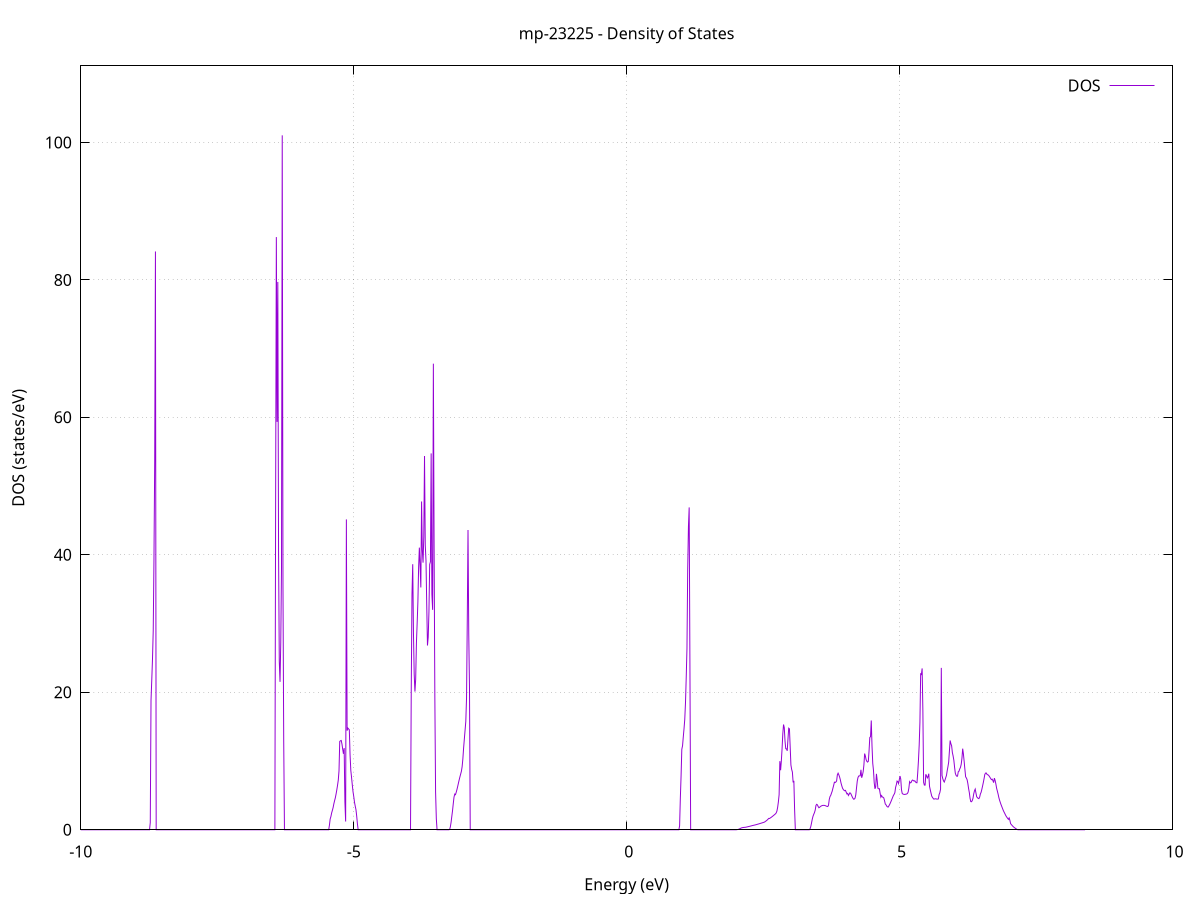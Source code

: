 set title 'mp-23225 - Density of States'
set xlabel 'Energy (eV)'
set ylabel 'DOS (states/eV)'
set grid
set xrange [-10:10]
set yrange [0:111.137]
set xzeroaxis lt -1
set terminal png size 800,600
set output 'mp-23225_dos_gnuplot.png'
plot '-' using 1:2 with lines title 'DOS'
-18.613100 0.000000
-18.599600 0.000000
-18.586100 0.000000
-18.572500 0.000000
-18.559000 0.000000
-18.545500 0.000000
-18.532000 0.000000
-18.518500 0.000000
-18.505000 0.000000
-18.491500 0.000000
-18.478000 0.000000
-18.464500 0.000000
-18.451000 0.000000
-18.437500 0.000000
-18.424000 0.000000
-18.410500 0.000000
-18.397000 0.000000
-18.383500 0.000000
-18.370000 0.000000
-18.356500 0.000000
-18.343000 0.000000
-18.329400 0.000000
-18.315900 0.000000
-18.302400 0.000000
-18.288900 0.000000
-18.275400 0.000000
-18.261900 0.000000
-18.248400 0.000000
-18.234900 0.000000
-18.221400 0.000000
-18.207900 0.000000
-18.194400 0.000000
-18.180900 0.000000
-18.167400 0.000000
-18.153900 0.000000
-18.140400 0.000000
-18.126900 0.000000
-18.113400 0.000000
-18.099900 0.000000
-18.086300 0.000000
-18.072800 0.000000
-18.059300 0.000000
-18.045800 0.000000
-18.032300 0.000000
-18.018800 0.000000
-18.005300 0.000000
-17.991800 0.000000
-17.978300 0.000000
-17.964800 0.000000
-17.951300 0.000000
-17.937800 0.000000
-17.924300 0.000000
-17.910800 0.000000
-17.897300 0.000000
-17.883800 0.000000
-17.870300 0.000000
-17.856800 0.000000
-17.843200 0.000000
-17.829700 0.000000
-17.816200 0.000000
-17.802700 0.000000
-17.789200 0.000000
-17.775700 0.000000
-17.762200 0.000000
-17.748700 0.000000
-17.735200 0.000000
-17.721700 0.000000
-17.708200 0.000000
-17.694700 0.000000
-17.681200 0.000000
-17.667700 0.000000
-17.654200 0.000000
-17.640700 0.000000
-17.627200 0.000000
-17.613600 0.000000
-17.600100 0.000000
-17.586600 0.000000
-17.573100 0.000000
-17.559600 0.000000
-17.546100 0.000000
-17.532600 0.000000
-17.519100 0.000000
-17.505600 0.000000
-17.492100 0.000000
-17.478600 0.000000
-17.465100 0.000000
-17.451600 0.000000
-17.438100 0.000000
-17.424600 0.000000
-17.411100 0.000000
-17.397600 0.000000
-17.384100 1.083000
-17.370500 23.472200
-17.357000 51.486000
-17.343500 156.341000
-17.330000 0.000000
-17.316500 0.000000
-17.303000 0.000000
-17.289500 0.000000
-17.276000 0.000000
-17.262500 0.000000
-17.249000 0.000000
-17.235500 0.000000
-17.222000 0.000000
-17.208500 0.000000
-17.195000 0.000000
-17.181500 0.000000
-17.168000 0.000000
-17.154500 0.000000
-17.141000 0.000000
-17.127400 0.000000
-17.113900 0.000000
-17.100400 0.000000
-17.086900 0.000000
-17.073400 0.000000
-17.059900 0.000000
-17.046400 0.000000
-17.032900 0.000000
-17.019400 0.000000
-17.005900 0.000000
-16.992400 0.000000
-16.978900 0.000000
-16.965400 0.000000
-16.951900 0.000000
-16.938400 0.000000
-16.924900 0.000000
-16.911400 0.000000
-16.897900 0.000000
-16.884300 0.000000
-16.870800 0.000000
-16.857300 0.000000
-16.843800 0.000000
-16.830300 0.000000
-16.816800 0.000000
-16.803300 0.000000
-16.789800 0.000000
-16.776300 0.000000
-16.762800 0.000000
-16.749300 0.000000
-16.735800 0.000000
-16.722300 0.000000
-16.708800 0.000000
-16.695300 0.000000
-16.681800 0.000000
-16.668300 0.000000
-16.654800 0.000000
-16.641200 0.000000
-16.627700 0.000000
-16.614200 0.000000
-16.600700 0.000000
-16.587200 0.000000
-16.573700 0.000000
-16.560200 0.000000
-16.546700 0.000000
-16.533200 0.000000
-16.519700 0.000000
-16.506200 0.000000
-16.492700 0.000000
-16.479200 0.000000
-16.465700 0.000000
-16.452200 0.000000
-16.438700 0.000000
-16.425200 0.000000
-16.411700 79.949100
-16.398100 84.360800
-16.384600 265.502800
-16.371100 0.000000
-16.357600 0.000000
-16.344100 0.000000
-16.330600 0.000000
-16.317100 0.000000
-16.303600 0.000000
-16.290100 0.000000
-16.276600 0.000000
-16.263100 0.000000
-16.249600 0.000000
-16.236100 0.000000
-16.222600 0.000000
-16.209100 0.000000
-16.195600 0.000000
-16.182100 0.000000
-16.168600 0.000000
-16.155000 0.000000
-16.141500 0.000000
-16.128000 0.000000
-16.114500 0.000000
-16.101000 0.000000
-16.087500 0.000000
-16.074000 0.000000
-16.060500 0.000000
-16.047000 0.000000
-16.033500 0.000000
-16.020000 0.000000
-16.006500 0.000000
-15.993000 0.000000
-15.979500 0.000000
-15.966000 0.000000
-15.952500 0.000000
-15.939000 0.000000
-15.925400 0.000000
-15.911900 0.000000
-15.898400 0.000000
-15.884900 0.000000
-15.871400 0.000000
-15.857900 0.000000
-15.844400 0.000000
-15.830900 0.000000
-15.817400 0.000000
-15.803900 0.000000
-15.790400 0.000000
-15.776900 0.000000
-15.763400 0.000000
-15.749900 0.000000
-15.736400 0.000000
-15.722900 0.000000
-15.709400 0.000000
-15.695900 0.000000
-15.682300 0.000000
-15.668800 0.000000
-15.655300 0.000000
-15.641800 0.000000
-15.628300 0.000000
-15.614800 0.000000
-15.601300 0.000000
-15.587800 0.000000
-15.574300 0.000000
-15.560800 0.000000
-15.547300 0.000000
-15.533800 0.000000
-15.520300 0.000000
-15.506800 0.000000
-15.493300 0.000000
-15.479800 0.000000
-15.466300 0.000000
-15.452800 0.000000
-15.439200 0.000000
-15.425700 0.000000
-15.412200 0.000000
-15.398700 0.000000
-15.385200 0.000000
-15.371700 0.000000
-15.358200 0.000000
-15.344700 0.000000
-15.331200 0.000000
-15.317700 0.000000
-15.304200 0.000000
-15.290700 0.000000
-15.277200 0.000000
-15.263700 0.000000
-15.250200 0.000000
-15.236700 0.000000
-15.223200 0.000000
-15.209700 0.000000
-15.196100 0.000000
-15.182600 0.000000
-15.169100 0.000000
-15.155600 0.000000
-15.142100 0.000000
-15.128600 0.000000
-15.115100 0.000000
-15.101600 0.000000
-15.088100 0.000000
-15.074600 0.000000
-15.061100 0.000000
-15.047600 0.000000
-15.034100 0.000000
-15.020600 0.000000
-15.007100 0.000000
-14.993600 0.000000
-14.980100 0.000000
-14.966600 0.000000
-14.953000 0.000000
-14.939500 0.000000
-14.926000 0.000000
-14.912500 0.000000
-14.899000 0.000000
-14.885500 0.000000
-14.872000 0.000000
-14.858500 0.000000
-14.845000 0.000000
-14.831500 0.000000
-14.818000 0.000000
-14.804500 0.000000
-14.791000 0.000000
-14.777500 0.000000
-14.764000 0.000000
-14.750500 0.000000
-14.737000 0.000000
-14.723500 0.000000
-14.709900 0.000000
-14.696400 0.000000
-14.682900 0.000000
-14.669400 0.000000
-14.655900 0.000000
-14.642400 0.000000
-14.628900 0.000000
-14.615400 0.000000
-14.601900 0.000000
-14.588400 0.000000
-14.574900 0.000000
-14.561400 0.000000
-14.547900 0.000000
-14.534400 0.000000
-14.520900 0.000000
-14.507400 0.000000
-14.493900 0.000000
-14.480400 0.000000
-14.466800 0.000000
-14.453300 0.000000
-14.439800 0.000000
-14.426300 0.000000
-14.412800 0.000000
-14.399300 0.000000
-14.385800 0.000000
-14.372300 0.000000
-14.358800 0.000000
-14.345300 0.000000
-14.331800 0.000000
-14.318300 0.000000
-14.304800 0.000000
-14.291300 0.000000
-14.277800 0.000000
-14.264300 0.000000
-14.250800 0.000000
-14.237200 0.000000
-14.223700 0.000000
-14.210200 0.000000
-14.196700 0.000000
-14.183200 0.000000
-14.169700 0.000000
-14.156200 0.000000
-14.142700 0.000000
-14.129200 0.000000
-14.115700 0.000000
-14.102200 0.000000
-14.088700 0.000000
-14.075200 0.000000
-14.061700 0.000000
-14.048200 0.000000
-14.034700 0.000000
-14.021200 0.000000
-14.007700 0.000000
-13.994100 0.000000
-13.980600 0.000000
-13.967100 0.000000
-13.953600 0.000000
-13.940100 0.000000
-13.926600 0.000000
-13.913100 0.000000
-13.899600 0.000000
-13.886100 0.000000
-13.872600 0.000000
-13.859100 0.000000
-13.845600 0.000000
-13.832100 0.000000
-13.818600 0.000000
-13.805100 0.000000
-13.791600 0.000000
-13.778100 0.000000
-13.764600 0.000000
-13.751000 0.000000
-13.737500 0.000000
-13.724000 0.000000
-13.710500 0.000000
-13.697000 0.000000
-13.683500 0.000000
-13.670000 0.000000
-13.656500 0.000000
-13.643000 0.000000
-13.629500 0.000000
-13.616000 0.000000
-13.602500 0.000000
-13.589000 0.000000
-13.575500 0.000000
-13.562000 0.000000
-13.548500 0.000000
-13.535000 0.000000
-13.521500 0.000000
-13.507900 0.000000
-13.494400 0.000000
-13.480900 0.000000
-13.467400 0.000000
-13.453900 0.000000
-13.440400 0.000000
-13.426900 0.000000
-13.413400 0.000000
-13.399900 0.000000
-13.386400 0.000000
-13.372900 0.000000
-13.359400 0.000000
-13.345900 0.000000
-13.332400 0.000000
-13.318900 0.000000
-13.305400 0.000000
-13.291900 0.000000
-13.278400 0.000000
-13.264800 0.000000
-13.251300 0.000000
-13.237800 0.000000
-13.224300 0.000000
-13.210800 0.000000
-13.197300 0.000000
-13.183800 0.000000
-13.170300 0.000000
-13.156800 0.000000
-13.143300 0.000000
-13.129800 0.000000
-13.116300 0.000000
-13.102800 0.000000
-13.089300 0.000000
-13.075800 0.000000
-13.062300 0.000000
-13.048800 0.000000
-13.035300 0.000000
-13.021700 0.000000
-13.008200 0.000000
-12.994700 0.000000
-12.981200 0.000000
-12.967700 0.000000
-12.954200 0.000000
-12.940700 0.000000
-12.927200 0.000000
-12.913700 0.000000
-12.900200 0.000000
-12.886700 0.000000
-12.873200 0.000000
-12.859700 0.000000
-12.846200 0.000000
-12.832700 0.000000
-12.819200 0.000000
-12.805700 0.000000
-12.792200 0.000000
-12.778600 0.000000
-12.765100 0.000000
-12.751600 0.000000
-12.738100 0.000000
-12.724600 0.000000
-12.711100 0.000000
-12.697600 0.000000
-12.684100 0.000000
-12.670600 0.000000
-12.657100 0.000000
-12.643600 0.000000
-12.630100 0.000000
-12.616600 0.000000
-12.603100 0.000000
-12.589600 0.000000
-12.576100 0.000000
-12.562600 0.000000
-12.549100 0.000000
-12.535500 0.000000
-12.522000 0.000000
-12.508500 0.000000
-12.495000 0.000000
-12.481500 0.000000
-12.468000 0.000000
-12.454500 0.000000
-12.441000 0.000000
-12.427500 0.000000
-12.414000 0.000000
-12.400500 0.000000
-12.387000 0.000000
-12.373500 0.000000
-12.360000 0.000000
-12.346500 0.000000
-12.333000 0.000000
-12.319500 0.000000
-12.305900 0.000000
-12.292400 0.000000
-12.278900 0.000000
-12.265400 0.000000
-12.251900 0.000000
-12.238400 0.000000
-12.224900 0.000000
-12.211400 0.000000
-12.197900 0.000000
-12.184400 0.000000
-12.170900 0.000000
-12.157400 0.000000
-12.143900 0.000000
-12.130400 0.000000
-12.116900 0.000000
-12.103400 0.000000
-12.089900 0.000000
-12.076400 0.000000
-12.062800 0.000000
-12.049300 0.000000
-12.035800 0.000000
-12.022300 0.000000
-12.008800 0.000000
-11.995300 0.000000
-11.981800 0.000000
-11.968300 0.000000
-11.954800 0.000000
-11.941300 0.000000
-11.927800 0.000000
-11.914300 0.000000
-11.900800 0.000000
-11.887300 0.000000
-11.873800 0.000000
-11.860300 0.000000
-11.846800 0.000000
-11.833300 0.000000
-11.819700 0.000000
-11.806200 0.000000
-11.792700 0.000000
-11.779200 0.000000
-11.765700 0.000000
-11.752200 0.000000
-11.738700 0.000000
-11.725200 0.000000
-11.711700 0.000000
-11.698200 0.000000
-11.684700 0.000000
-11.671200 0.000000
-11.657700 0.000000
-11.644200 0.000000
-11.630700 0.000000
-11.617200 0.000000
-11.603700 0.000000
-11.590200 0.000000
-11.576600 0.000000
-11.563100 0.000000
-11.549600 0.000000
-11.536100 0.000000
-11.522600 0.000000
-11.509100 0.000000
-11.495600 0.000000
-11.482100 0.000000
-11.468600 0.000000
-11.455100 0.000000
-11.441600 0.000000
-11.428100 0.000000
-11.414600 0.000000
-11.401100 0.000000
-11.387600 0.000000
-11.374100 0.000000
-11.360600 0.000000
-11.347100 0.000000
-11.333500 0.000000
-11.320000 0.000000
-11.306500 0.000000
-11.293000 0.000000
-11.279500 0.000000
-11.266000 0.000000
-11.252500 0.000000
-11.239000 0.000000
-11.225500 0.000000
-11.212000 0.000000
-11.198500 0.000000
-11.185000 0.000000
-11.171500 0.000000
-11.158000 0.000000
-11.144500 0.000000
-11.131000 0.000000
-11.117500 0.000000
-11.104000 0.000000
-11.090400 0.000000
-11.076900 0.000000
-11.063400 0.000000
-11.049900 0.000000
-11.036400 0.000000
-11.022900 0.000000
-11.009400 0.000000
-10.995900 0.000000
-10.982400 0.000000
-10.968900 0.000000
-10.955400 0.000000
-10.941900 0.000000
-10.928400 0.000000
-10.914900 0.000000
-10.901400 0.000000
-10.887900 0.000000
-10.874400 0.000000
-10.860900 0.000000
-10.847300 0.000000
-10.833800 0.000000
-10.820300 0.000000
-10.806800 0.000000
-10.793300 0.000000
-10.779800 0.000000
-10.766300 0.000000
-10.752800 0.000000
-10.739300 0.000000
-10.725800 0.000000
-10.712300 0.000000
-10.698800 0.000000
-10.685300 0.000000
-10.671800 0.000000
-10.658300 0.000000
-10.644800 0.000000
-10.631300 0.000000
-10.617700 0.000000
-10.604200 0.000000
-10.590700 0.000000
-10.577200 0.000000
-10.563700 0.000000
-10.550200 0.000000
-10.536700 0.000000
-10.523200 0.000000
-10.509700 0.000000
-10.496200 0.000000
-10.482700 0.000000
-10.469200 0.000000
-10.455700 0.000000
-10.442200 0.000000
-10.428700 0.000000
-10.415200 0.000000
-10.401700 0.000000
-10.388200 0.000000
-10.374600 0.000000
-10.361100 0.000000
-10.347600 0.000000
-10.334100 0.000000
-10.320600 0.000000
-10.307100 0.000000
-10.293600 0.000000
-10.280100 0.000000
-10.266600 0.000000
-10.253100 0.000000
-10.239600 0.000000
-10.226100 0.000000
-10.212600 0.000000
-10.199100 0.000000
-10.185600 0.000000
-10.172100 0.000000
-10.158600 0.000000
-10.145100 0.000000
-10.131500 0.000000
-10.118000 0.000000
-10.104500 0.000000
-10.091000 0.000000
-10.077500 0.000000
-10.064000 0.000000
-10.050500 0.000000
-10.037000 0.000000
-10.023500 0.000000
-10.010000 0.000000
-9.996500 0.000000
-9.983000 0.000000
-9.969500 0.000000
-9.956000 0.000000
-9.942500 0.000000
-9.929000 0.000000
-9.915500 0.000000
-9.902000 0.000000
-9.888400 0.000000
-9.874900 0.000000
-9.861400 0.000000
-9.847900 0.000000
-9.834400 0.000000
-9.820900 0.000000
-9.807400 0.000000
-9.793900 0.000000
-9.780400 0.000000
-9.766900 0.000000
-9.753400 0.000000
-9.739900 0.000000
-9.726400 0.000000
-9.712900 0.000000
-9.699400 0.000000
-9.685900 0.000000
-9.672400 0.000000
-9.658900 0.000000
-9.645300 0.000000
-9.631800 0.000000
-9.618300 0.000000
-9.604800 0.000000
-9.591300 0.000000
-9.577800 0.000000
-9.564300 0.000000
-9.550800 0.000000
-9.537300 0.000000
-9.523800 0.000000
-9.510300 0.000000
-9.496800 0.000000
-9.483300 0.000000
-9.469800 0.000000
-9.456300 0.000000
-9.442800 0.000000
-9.429300 0.000000
-9.415800 0.000000
-9.402200 0.000000
-9.388700 0.000000
-9.375200 0.000000
-9.361700 0.000000
-9.348200 0.000000
-9.334700 0.000000
-9.321200 0.000000
-9.307700 0.000000
-9.294200 0.000000
-9.280700 0.000000
-9.267200 0.000000
-9.253700 0.000000
-9.240200 0.000000
-9.226700 0.000000
-9.213200 0.000000
-9.199700 0.000000
-9.186200 0.000000
-9.172700 0.000000
-9.159100 0.000000
-9.145600 0.000000
-9.132100 0.000000
-9.118600 0.000000
-9.105100 0.000000
-9.091600 0.000000
-9.078100 0.000000
-9.064600 0.000000
-9.051100 0.000000
-9.037600 0.000000
-9.024100 0.000000
-9.010600 0.000000
-8.997100 0.000000
-8.983600 0.000000
-8.970100 0.000000
-8.956600 0.000000
-8.943100 0.000000
-8.929500 0.000000
-8.916000 0.000000
-8.902500 0.000000
-8.889000 0.000000
-8.875500 0.000000
-8.862000 0.000000
-8.848500 0.000000
-8.835000 0.000000
-8.821500 0.000000
-8.808000 0.000000
-8.794500 0.000000
-8.781000 0.000000
-8.767500 0.000000
-8.754000 0.000000
-8.740500 0.000000
-8.727000 1.052400
-8.713500 18.834200
-8.700000 21.726900
-8.686400 24.867900
-8.672900 28.955200
-8.659400 39.366800
-8.645900 53.615800
-8.632400 84.136400
-8.618900 0.000000
-8.605400 0.000000
-8.591900 0.000000
-8.578400 0.000000
-8.564900 0.000000
-8.551400 0.000000
-8.537900 0.000000
-8.524400 0.000000
-8.510900 0.000000
-8.497400 0.000000
-8.483900 0.000000
-8.470400 0.000000
-8.456900 0.000000
-8.443300 0.000000
-8.429800 0.000000
-8.416300 0.000000
-8.402800 0.000000
-8.389300 0.000000
-8.375800 0.000000
-8.362300 0.000000
-8.348800 0.000000
-8.335300 0.000000
-8.321800 0.000000
-8.308300 0.000000
-8.294800 0.000000
-8.281300 0.000000
-8.267800 0.000000
-8.254300 0.000000
-8.240800 0.000000
-8.227300 0.000000
-8.213800 0.000000
-8.200200 0.000000
-8.186700 0.000000
-8.173200 0.000000
-8.159700 0.000000
-8.146200 0.000000
-8.132700 0.000000
-8.119200 0.000000
-8.105700 0.000000
-8.092200 0.000000
-8.078700 0.000000
-8.065200 0.000000
-8.051700 0.000000
-8.038200 0.000000
-8.024700 0.000000
-8.011200 0.000000
-7.997700 0.000000
-7.984200 0.000000
-7.970700 0.000000
-7.957100 0.000000
-7.943600 0.000000
-7.930100 0.000000
-7.916600 0.000000
-7.903100 0.000000
-7.889600 0.000000
-7.876100 0.000000
-7.862600 0.000000
-7.849100 0.000000
-7.835600 0.000000
-7.822100 0.000000
-7.808600 0.000000
-7.795100 0.000000
-7.781600 0.000000
-7.768100 0.000000
-7.754600 0.000000
-7.741100 0.000000
-7.727600 0.000000
-7.714000 0.000000
-7.700500 0.000000
-7.687000 0.000000
-7.673500 0.000000
-7.660000 0.000000
-7.646500 0.000000
-7.633000 0.000000
-7.619500 0.000000
-7.606000 0.000000
-7.592500 0.000000
-7.579000 0.000000
-7.565500 0.000000
-7.552000 0.000000
-7.538500 0.000000
-7.525000 0.000000
-7.511500 0.000000
-7.498000 0.000000
-7.484500 0.000000
-7.470900 0.000000
-7.457400 0.000000
-7.443900 0.000000
-7.430400 0.000000
-7.416900 0.000000
-7.403400 0.000000
-7.389900 0.000000
-7.376400 0.000000
-7.362900 0.000000
-7.349400 0.000000
-7.335900 0.000000
-7.322400 0.000000
-7.308900 0.000000
-7.295400 0.000000
-7.281900 0.000000
-7.268400 0.000000
-7.254900 0.000000
-7.241300 0.000000
-7.227800 0.000000
-7.214300 0.000000
-7.200800 0.000000
-7.187300 0.000000
-7.173800 0.000000
-7.160300 0.000000
-7.146800 0.000000
-7.133300 0.000000
-7.119800 0.000000
-7.106300 0.000000
-7.092800 0.000000
-7.079300 0.000000
-7.065800 0.000000
-7.052300 0.000000
-7.038800 0.000000
-7.025300 0.000000
-7.011800 0.000000
-6.998200 0.000000
-6.984700 0.000000
-6.971200 0.000000
-6.957700 0.000000
-6.944200 0.000000
-6.930700 0.000000
-6.917200 0.000000
-6.903700 0.000000
-6.890200 0.000000
-6.876700 0.000000
-6.863200 0.000000
-6.849700 0.000000
-6.836200 0.000000
-6.822700 0.000000
-6.809200 0.000000
-6.795700 0.000000
-6.782200 0.000000
-6.768700 0.000000
-6.755100 0.000000
-6.741600 0.000000
-6.728100 0.000000
-6.714600 0.000000
-6.701100 0.000000
-6.687600 0.000000
-6.674100 0.000000
-6.660600 0.000000
-6.647100 0.000000
-6.633600 0.000000
-6.620100 0.000000
-6.606600 0.000000
-6.593100 0.000000
-6.579600 0.000000
-6.566100 0.000000
-6.552600 0.000000
-6.539100 0.000000
-6.525600 0.000000
-6.512000 0.000000
-6.498500 0.000000
-6.485000 0.000000
-6.471500 0.000000
-6.458000 0.000000
-6.444500 0.000000
-6.431000 46.502700
-6.417500 86.230300
-6.404000 59.347700
-6.390500 79.703900
-6.377000 40.648400
-6.363500 24.476700
-6.350000 21.516700
-6.336500 27.219700
-6.323000 38.045000
-6.309500 101.033200
-6.296000 35.341700
-6.282500 12.949100
-6.268900 0.000000
-6.255400 0.000000
-6.241900 0.000000
-6.228400 0.000000
-6.214900 0.000000
-6.201400 0.000000
-6.187900 0.000000
-6.174400 0.000000
-6.160900 0.000000
-6.147400 0.000000
-6.133900 0.000000
-6.120400 0.000000
-6.106900 0.000000
-6.093400 0.000000
-6.079900 0.000000
-6.066400 0.000000
-6.052900 0.000000
-6.039400 0.000000
-6.025800 0.000000
-6.012300 0.000000
-5.998800 0.000000
-5.985300 0.000000
-5.971800 0.000000
-5.958300 0.000000
-5.944800 0.000000
-5.931300 0.000000
-5.917800 0.000000
-5.904300 0.000000
-5.890800 0.000000
-5.877300 0.000000
-5.863800 0.000000
-5.850300 0.000000
-5.836800 0.000000
-5.823300 0.000000
-5.809800 0.000000
-5.796300 0.000000
-5.782700 0.000000
-5.769200 0.000000
-5.755700 0.000000
-5.742200 0.000000
-5.728700 0.000000
-5.715200 0.000000
-5.701700 0.000000
-5.688200 0.000000
-5.674700 0.000000
-5.661200 0.000000
-5.647700 0.000000
-5.634200 0.000000
-5.620700 0.000000
-5.607200 0.000000
-5.593700 0.000000
-5.580200 0.000000
-5.566700 0.000000
-5.553100 0.000000
-5.539600 0.000000
-5.526100 0.000000
-5.512600 0.000000
-5.499100 0.000000
-5.485600 0.000000
-5.472100 0.000000
-5.458600 0.001800
-5.445100 0.663100
-5.431600 1.562100
-5.418100 1.914900
-5.404600 2.442100
-5.391100 2.821000
-5.377600 3.226900
-5.364100 3.773600
-5.350600 4.228300
-5.337100 4.642000
-5.323600 5.183400
-5.310000 5.801400
-5.296500 6.467000
-5.283000 7.218400
-5.269500 8.573800
-5.256000 12.852800
-5.242500 12.950500
-5.229000 12.992500
-5.215500 12.476100
-5.202000 11.738600
-5.188500 11.052900
-5.175000 11.880500
-5.161500 4.068700
-5.148000 1.198800
-5.134500 45.154900
-5.121000 14.423700
-5.107500 14.796600
-5.094000 14.674100
-5.080500 14.550500
-5.066900 10.887700
-5.053400 8.647000
-5.039900 7.632000
-5.026400 6.551900
-5.012900 5.539400
-4.999400 4.835800
-4.985900 4.013600
-4.972400 3.439500
-4.958900 2.927100
-4.945400 1.989600
-4.931900 0.837100
-4.918400 0.000000
-4.904900 0.000000
-4.891400 0.000000
-4.877900 0.000000
-4.864400 0.000000
-4.850900 0.000000
-4.837400 0.000000
-4.823800 0.000000
-4.810300 0.000000
-4.796800 0.000000
-4.783300 0.000000
-4.769800 0.000000
-4.756300 0.000000
-4.742800 0.000000
-4.729300 0.000000
-4.715800 0.000000
-4.702300 0.000000
-4.688800 0.000000
-4.675300 0.000000
-4.661800 0.000000
-4.648300 0.000000
-4.634800 0.000000
-4.621300 0.000000
-4.607800 0.000000
-4.594300 0.000000
-4.580700 0.000000
-4.567200 0.000000
-4.553700 0.000000
-4.540200 0.000000
-4.526700 0.000000
-4.513200 0.000000
-4.499700 0.000000
-4.486200 0.000000
-4.472700 0.000000
-4.459200 0.000000
-4.445700 0.000000
-4.432200 0.000000
-4.418700 0.000000
-4.405200 0.000000
-4.391700 0.000000
-4.378200 0.000000
-4.364700 0.000000
-4.351200 0.000000
-4.337600 0.000000
-4.324100 0.000000
-4.310600 0.000000
-4.297100 0.000000
-4.283600 0.000000
-4.270100 0.000000
-4.256600 0.000000
-4.243100 0.000000
-4.229600 0.000000
-4.216100 0.000000
-4.202600 0.000000
-4.189100 0.000000
-4.175600 0.000000
-4.162100 0.000000
-4.148600 0.000000
-4.135100 0.000000
-4.121600 0.000000
-4.108100 0.000000
-4.094500 0.000000
-4.081000 0.000000
-4.067500 0.000000
-4.054000 0.000000
-4.040500 0.000000
-4.027000 0.000000
-4.013500 0.000000
-4.000000 0.000000
-3.986500 0.000000
-3.973000 0.000000
-3.959500 0.000000
-3.946000 20.442900
-3.932500 34.198000
-3.919000 38.634600
-3.905500 28.629500
-3.892000 22.638400
-3.878500 20.106000
-3.865000 21.898200
-3.851400 27.172600
-3.837900 30.010900
-3.824400 33.150000
-3.810900 38.252200
-3.797400 41.047000
-3.783900 38.354900
-3.770400 35.257800
-3.756900 47.765800
-3.743400 40.718800
-3.729900 38.866000
-3.716400 42.609200
-3.702900 54.375900
-3.689400 41.422700
-3.675900 39.158800
-3.662400 32.749200
-3.648900 26.809100
-3.635400 28.004100
-3.621800 31.720900
-3.608300 38.598200
-3.594800 38.998900
-3.581300 54.752100
-3.567800 34.265200
-3.554300 31.992100
-3.540800 67.811500
-3.527300 41.178600
-3.513800 19.325100
-3.500300 5.505700
-3.486800 1.630200
-3.473300 0.000000
-3.459800 0.000000
-3.446300 0.000000
-3.432800 0.000000
-3.419300 0.000000
-3.405800 0.000000
-3.392300 0.000000
-3.378700 0.000000
-3.365200 0.000000
-3.351700 0.000000
-3.338200 0.000000
-3.324700 0.000000
-3.311200 0.000000
-3.297700 0.000000
-3.284200 0.000000
-3.270700 0.000000
-3.257200 0.000000
-3.243700 0.034200
-3.230200 0.405100
-3.216700 1.069100
-3.203200 1.933600
-3.189700 2.782500
-3.176200 3.807300
-3.162700 4.744600
-3.149200 5.194100
-3.135600 5.106500
-3.122100 5.465200
-3.108600 5.857700
-3.095100 6.310900
-3.081600 6.791400
-3.068100 7.259300
-3.054600 7.692000
-3.041100 8.098000
-3.027600 8.504100
-3.014100 9.166300
-3.000600 10.301900
-2.987100 11.865500
-2.973600 13.185900
-2.960100 14.478800
-2.946600 15.758900
-2.933100 19.186100
-2.919600 30.415100
-2.906100 43.610300
-2.892500 28.506400
-2.879000 20.679300
-2.865500 0.000000
-2.852000 0.000000
-2.838500 0.000000
-2.825000 0.000000
-2.811500 0.000000
-2.798000 0.000000
-2.784500 0.000000
-2.771000 0.000000
-2.757500 0.000000
-2.744000 0.000000
-2.730500 0.000000
-2.717000 0.000000
-2.703500 0.000000
-2.690000 0.000000
-2.676500 0.000000
-2.663000 0.000000
-2.649400 0.000000
-2.635900 0.000000
-2.622400 0.000000
-2.608900 0.000000
-2.595400 0.000000
-2.581900 0.000000
-2.568400 0.000000
-2.554900 0.000000
-2.541400 0.000000
-2.527900 0.000000
-2.514400 0.000000
-2.500900 0.000000
-2.487400 0.000000
-2.473900 0.000000
-2.460400 0.000000
-2.446900 0.000000
-2.433400 0.000000
-2.419900 0.000000
-2.406300 0.000000
-2.392800 0.000000
-2.379300 0.000000
-2.365800 0.000000
-2.352300 0.000000
-2.338800 0.000000
-2.325300 0.000000
-2.311800 0.000000
-2.298300 0.000000
-2.284800 0.000000
-2.271300 0.000000
-2.257800 0.000000
-2.244300 0.000000
-2.230800 0.000000
-2.217300 0.000000
-2.203800 0.000000
-2.190300 0.000000
-2.176800 0.000000
-2.163200 0.000000
-2.149700 0.000000
-2.136200 0.000000
-2.122700 0.000000
-2.109200 0.000000
-2.095700 0.000000
-2.082200 0.000000
-2.068700 0.000000
-2.055200 0.000000
-2.041700 0.000000
-2.028200 0.000000
-2.014700 0.000000
-2.001200 0.000000
-1.987700 0.000000
-1.974200 0.000000
-1.960700 0.000000
-1.947200 0.000000
-1.933600 0.000000
-1.920100 0.000000
-1.906600 0.000000
-1.893100 0.000000
-1.879600 0.000000
-1.866100 0.000000
-1.852600 0.000000
-1.839100 0.000000
-1.825600 0.000000
-1.812100 0.000000
-1.798600 0.000000
-1.785100 0.000000
-1.771600 0.000000
-1.758100 0.000000
-1.744600 0.000000
-1.731100 0.000000
-1.717600 0.000000
-1.704100 0.000000
-1.690500 0.000000
-1.677000 0.000000
-1.663500 0.000000
-1.650000 0.000000
-1.636500 0.000000
-1.623000 0.000000
-1.609500 0.000000
-1.596000 0.000000
-1.582500 0.000000
-1.569000 0.000000
-1.555500 0.000000
-1.542000 0.000000
-1.528500 0.000000
-1.515000 0.000000
-1.501500 0.000000
-1.488000 0.000000
-1.474500 0.000000
-1.461000 0.000000
-1.447400 0.000000
-1.433900 0.000000
-1.420400 0.000000
-1.406900 0.000000
-1.393400 0.000000
-1.379900 0.000000
-1.366400 0.000000
-1.352900 0.000000
-1.339400 0.000000
-1.325900 0.000000
-1.312400 0.000000
-1.298900 0.000000
-1.285400 0.000000
-1.271900 0.000000
-1.258400 0.000000
-1.244900 0.000000
-1.231400 0.000000
-1.217900 0.000000
-1.204300 0.000000
-1.190800 0.000000
-1.177300 0.000000
-1.163800 0.000000
-1.150300 0.000000
-1.136800 0.000000
-1.123300 0.000000
-1.109800 0.000000
-1.096300 0.000000
-1.082800 0.000000
-1.069300 0.000000
-1.055800 0.000000
-1.042300 0.000000
-1.028800 0.000000
-1.015300 0.000000
-1.001800 0.000000
-0.988300 0.000000
-0.974800 0.000000
-0.961200 0.000000
-0.947700 0.000000
-0.934200 0.000000
-0.920700 0.000000
-0.907200 0.000000
-0.893700 0.000000
-0.880200 0.000000
-0.866700 0.000000
-0.853200 0.000000
-0.839700 0.000000
-0.826200 0.000000
-0.812700 0.000000
-0.799200 0.000000
-0.785700 0.000000
-0.772200 0.000000
-0.758700 0.000000
-0.745200 0.000000
-0.731700 0.000000
-0.718100 0.000000
-0.704600 0.000000
-0.691100 0.000000
-0.677600 0.000000
-0.664100 0.000000
-0.650600 0.000000
-0.637100 0.000000
-0.623600 0.000000
-0.610100 0.000000
-0.596600 0.000000
-0.583100 0.000000
-0.569600 0.000000
-0.556100 0.000000
-0.542600 0.000000
-0.529100 0.000000
-0.515600 0.000000
-0.502100 0.000000
-0.488600 0.000000
-0.475000 0.000000
-0.461500 0.000000
-0.448000 0.000000
-0.434500 0.000000
-0.421000 0.000000
-0.407500 0.000000
-0.394000 0.000000
-0.380500 0.000000
-0.367000 0.000000
-0.353500 0.000000
-0.340000 0.000000
-0.326500 0.000000
-0.313000 0.000000
-0.299500 0.000000
-0.286000 0.000000
-0.272500 0.000000
-0.259000 0.000000
-0.245400 0.000000
-0.231900 0.000000
-0.218400 0.000000
-0.204900 0.000000
-0.191400 0.000000
-0.177900 0.000000
-0.164400 0.000000
-0.150900 0.000000
-0.137400 0.000000
-0.123900 0.000000
-0.110400 0.000000
-0.096900 0.000000
-0.083400 0.000000
-0.069900 0.000000
-0.056400 0.000000
-0.042900 0.000000
-0.029400 0.000000
-0.015900 0.000000
-0.002300 0.000000
0.011200 0.000000
0.024700 0.000000
0.038200 0.000000
0.051700 0.000000
0.065200 0.000000
0.078700 0.000000
0.092200 0.000000
0.105700 0.000000
0.119200 0.000000
0.132700 0.000000
0.146200 0.000000
0.159700 0.000000
0.173200 0.000000
0.186700 0.000000
0.200200 0.000000
0.213700 0.000000
0.227200 0.000000
0.240800 0.000000
0.254300 0.000000
0.267800 0.000000
0.281300 0.000000
0.294800 0.000000
0.308300 0.000000
0.321800 0.000000
0.335300 0.000000
0.348800 0.000000
0.362300 0.000000
0.375800 0.000000
0.389300 0.000000
0.402800 0.000000
0.416300 0.000000
0.429800 0.000000
0.443300 0.000000
0.456800 0.000000
0.470300 0.000000
0.483900 0.000000
0.497400 0.000000
0.510900 0.000000
0.524400 0.000000
0.537900 0.000000
0.551400 0.000000
0.564900 0.000000
0.578400 0.000000
0.591900 0.000000
0.605400 0.000000
0.618900 0.000000
0.632400 0.000000
0.645900 0.000000
0.659400 0.000000
0.672900 0.000000
0.686400 0.000000
0.699900 0.000000
0.713400 0.000000
0.727000 0.000000
0.740500 0.000000
0.754000 0.000000
0.767500 0.000000
0.781000 0.000000
0.794500 0.000000
0.808000 0.000000
0.821500 0.000000
0.835000 0.000000
0.848500 0.000000
0.862000 0.000000
0.875500 0.000000
0.889000 0.000000
0.902500 0.000000
0.916000 0.000000
0.929500 0.000000
0.943000 0.000000
0.956500 0.000000
0.970100 0.563500
0.983600 4.576800
0.997100 7.808700
1.010600 11.707300
1.024100 12.224000
1.037600 13.503000
1.051100 14.691100
1.064600 16.056500
1.078100 18.468700
1.091600 22.203700
1.105100 26.366400
1.118600 37.834100
1.132100 44.111200
1.145600 46.900000
1.159100 24.474300
1.172600 0.000000
1.186100 0.000000
1.199600 0.000000
1.213200 0.000000
1.226700 0.000000
1.240200 0.000000
1.253700 0.000000
1.267200 0.000000
1.280700 0.000000
1.294200 0.000000
1.307700 0.000000
1.321200 0.000000
1.334700 0.000000
1.348200 0.000000
1.361700 0.000000
1.375200 0.000000
1.388700 0.000000
1.402200 0.000000
1.415700 0.000000
1.429200 0.000000
1.442800 0.000000
1.456300 0.000000
1.469800 0.000000
1.483300 0.000000
1.496800 0.000000
1.510300 0.000000
1.523800 0.000000
1.537300 0.000000
1.550800 0.000000
1.564300 0.000000
1.577800 0.000000
1.591300 0.000000
1.604800 0.000000
1.618300 0.000000
1.631800 0.000000
1.645300 0.000000
1.658800 0.000000
1.672300 0.000000
1.685900 0.000000
1.699400 0.000000
1.712900 0.000000
1.726400 0.000000
1.739900 0.000000
1.753400 0.000000
1.766900 0.000000
1.780400 0.000000
1.793900 0.000000
1.807400 0.000000
1.820900 0.000000
1.834400 0.000000
1.847900 0.000000
1.861400 0.000000
1.874900 0.000000
1.888400 0.000000
1.901900 0.000000
1.915400 0.000000
1.929000 0.000000
1.942500 0.000000
1.956000 0.000000
1.969500 0.000000
1.983000 0.000000
1.996500 0.000000
2.010000 0.005000
2.023500 0.019100
2.037000 0.042500
2.050500 0.075100
2.064000 0.116900
2.077500 0.167900
2.091000 0.226800
2.104500 0.277500
2.118000 0.303800
2.131500 0.325000
2.145000 0.341100
2.158500 0.352200
2.172100 0.358300
2.185600 0.377400
2.199100 0.402100
2.212600 0.427400
2.226100 0.453300
2.239600 0.479700
2.253100 0.506600
2.266600 0.534100
2.280100 0.562100
2.293600 0.590100
2.307100 0.617200
2.320600 0.643600
2.334100 0.669100
2.347600 0.693800
2.361100 0.719900
2.374600 0.751000
2.388100 0.781500
2.401600 0.812400
2.415200 0.843700
2.428700 0.875500
2.442200 0.907700
2.455700 0.940500
2.469200 0.973800
2.482700 1.007800
2.496200 1.042200
2.509700 1.077300
2.523200 1.112900
2.536700 1.181200
2.550200 1.262200
2.563700 1.341400
2.577200 1.437200
2.590700 1.545900
2.604200 1.657200
2.617700 1.641900
2.631200 1.714800
2.644700 1.790700
2.658300 1.870300
2.671800 1.953600
2.685300 2.040700
2.698800 2.130500
2.712300 2.221600
2.725800 2.313800
2.739300 2.445900
2.752800 2.717600
2.766300 3.263500
2.779800 4.063700
2.793300 5.102600
2.806800 9.986700
2.820300 8.659000
2.833800 9.987000
2.847300 11.799200
2.860800 13.958900
2.874300 15.311000
2.887800 14.862700
2.901400 12.899400
2.914900 11.795700
2.928400 11.774700
2.941900 11.488400
2.955400 13.199500
2.968900 14.774600
2.982400 14.677900
2.995900 12.076800
3.009400 9.423300
3.022900 8.790500
3.036400 8.390700
3.049900 6.895300
3.063400 7.113900
3.076900 2.995000
3.090400 0.000000
3.103900 0.000000
3.117400 0.000000
3.130900 0.000000
3.144500 0.000000
3.158000 0.000000
3.171500 0.000000
3.185000 0.000000
3.198500 0.000000
3.212000 0.000000
3.225500 0.000000
3.239000 0.000000
3.252500 0.000000
3.266000 0.000000
3.279500 0.000000
3.293000 0.000000
3.306500 0.000000
3.320000 0.000000
3.333500 0.000000
3.347000 0.000000
3.360500 0.149300
3.374100 0.493700
3.387600 1.006500
3.401100 1.556600
3.414600 1.979400
3.428100 2.255000
3.441600 2.512600
3.455100 2.883800
3.468600 3.552600
3.482100 3.701800
3.495600 3.616600
3.509100 3.370800
3.522600 3.205400
3.536100 3.282700
3.549600 3.384200
3.563100 3.453400
3.576600 3.505500
3.590100 3.541500
3.603600 3.554900
3.617200 3.551300
3.630700 3.534900
3.644200 3.491000
3.657700 3.441600
3.671200 3.402700
3.684700 3.380100
3.698200 3.565500
3.711700 4.403400
3.725200 4.823900
3.738700 4.999400
3.752200 5.316600
3.765700 5.618500
3.779200 6.050900
3.792700 6.471000
3.806200 6.924900
3.819700 6.875900
3.833200 6.950700
3.846700 7.104600
3.860300 7.993800
3.873800 8.232100
3.887300 8.002100
3.900800 7.691900
3.914300 7.290700
3.927800 6.791100
3.941300 6.400100
3.954800 6.058200
3.968300 5.867300
3.981800 5.748500
3.995300 5.675400
4.008800 5.733000
4.022300 5.468800
4.035800 5.215800
4.049300 5.288300
4.062800 4.989200
4.076300 5.172000
4.089800 5.379600
4.103400 5.304500
4.116900 5.081000
4.130400 4.829100
4.143900 4.612800
4.157400 4.451000
4.170900 4.469300
4.184400 4.597200
4.197900 5.088800
4.211400 6.105800
4.224900 7.090200
4.238400 7.605900
4.251900 7.824800
4.265400 7.840600
4.278900 7.849200
4.292400 8.729600
4.305900 7.566800
4.319400 7.932100
4.332900 8.440900
4.346500 9.411000
4.360000 11.084700
4.373500 10.727000
4.387000 10.200000
4.400500 9.956100
4.414000 9.847900
4.427500 9.956100
4.441000 11.481600
4.454500 13.422000
4.468000 13.548700
4.481500 15.901000
4.495000 12.217400
4.508500 9.682000
4.522000 8.640000
4.535500 6.842000
4.549000 5.960900
4.562500 6.224400
4.576000 8.140000
4.589600 7.226300
4.603100 6.027700
4.616600 5.960300
4.630100 5.973800
4.643600 5.318800
4.657100 4.746400
4.670600 4.978500
4.684100 4.767700
4.697600 4.729200
4.711100 4.628800
4.724600 4.231900
4.738100 3.754100
4.751600 3.632300
4.765100 3.435700
4.778600 3.327000
4.792100 3.306200
4.805600 3.493600
4.819100 3.687500
4.832700 3.930400
4.846200 4.182800
4.859700 4.450800
4.873200 4.712000
4.886700 4.985500
4.900200 5.158600
4.913700 5.399700
4.927200 6.166900
4.940700 6.557600
4.954200 7.088200
4.967700 7.006300
4.981200 6.723200
4.994700 7.283300
5.008200 7.816900
5.021700 7.364200
5.035200 5.820600
5.048700 5.282000
5.062300 5.194700
5.075800 5.160200
5.089300 5.140200
5.102800 5.152900
5.116300 5.183000
5.129800 5.203600
5.143300 5.280600
5.156800 5.484800
5.170300 6.058700
5.183800 6.995600
5.197300 6.822700
5.210800 6.873800
5.224300 7.122800
5.237800 7.237900
5.251300 7.169400
5.264800 7.080800
5.278300 7.130700
5.291800 6.964000
5.305400 6.847300
5.318900 6.843200
5.332400 8.279800
5.345900 10.063700
5.359400 12.305000
5.372900 15.643200
5.386400 22.683500
5.399900 22.596500
5.413400 23.474800
5.426900 17.326800
5.440400 6.900500
5.453900 6.503300
5.467400 6.500900
5.480900 8.074900
5.494400 7.849900
5.507900 7.537700
5.521400 7.721500
5.534900 8.156400
5.548500 6.324800
5.562000 5.822000
5.575500 5.355400
5.589000 4.905100
5.602500 4.713600
5.616000 4.563900
5.629500 4.453000
5.643000 4.492600
5.656500 4.510500
5.670000 4.485500
5.683500 4.466800
5.697000 4.467400
5.710500 4.485100
5.724000 5.124600
5.737500 5.394400
5.751000 5.911300
5.764500 23.555500
5.778000 7.901100
5.791600 7.434300
5.805100 7.120400
5.818600 6.943100
5.832100 7.236500
5.845600 7.583900
5.859100 7.903600
5.872600 8.594500
5.886100 9.174500
5.899600 9.845500
5.913100 11.447900
5.926600 12.991400
5.940100 12.520000
5.953600 12.225800
5.967100 11.246400
5.980600 10.748400
5.994100 10.131300
6.007600 9.107200
6.021100 8.227400
6.034700 7.923400
6.048200 7.793000
6.061700 7.796200
6.075200 8.434600
6.088700 8.522300
6.102200 8.850500
6.115700 9.076400
6.129200 9.526800
6.142700 10.407900
6.156200 11.804300
6.169700 11.021500
6.183200 9.928900
6.196700 8.790600
6.210200 7.704000
6.223700 7.539000
6.237200 7.285500
6.250700 6.740600
6.264200 6.012500
6.277800 5.409400
6.291300 4.579400
6.304800 4.101000
6.318300 4.078800
6.331800 4.248600
6.345300 4.594200
6.358800 5.237000
6.372300 5.675400
6.385800 5.921400
6.399300 5.351300
6.412800 4.802100
6.426300 4.678800
6.439800 4.565900
6.453300 4.529600
6.466800 4.740400
6.480300 5.204300
6.493800 5.450700
6.507300 5.886800
6.520900 6.374100
6.534400 6.881100
6.547900 7.432800
6.561400 8.045600
6.574900 8.249900
6.588400 8.259100
6.601900 8.057000
6.615400 7.998900
6.628900 7.942800
6.642400 7.797200
6.655900 7.629300
6.669400 7.453800
6.682900 7.291900
6.696400 7.358900
6.709900 7.142600
6.723400 6.857600
6.736900 7.511000
6.750500 7.178500
6.764000 6.676500
6.777500 6.057600
6.791000 5.635200
6.804500 5.212900
6.818000 4.710100
6.831500 4.317100
6.845000 3.980300
6.858500 3.670700
6.872000 3.391200
6.885500 3.114100
6.899000 2.836000
6.912500 2.600400
6.926000 2.396500
6.939500 2.168000
6.953000 1.967300
6.966500 1.809900
6.980000 1.659200
6.993600 1.515200
7.007100 1.726500
7.020600 1.394000
7.034100 0.893200
7.047600 0.761200
7.061100 0.636000
7.074600 0.517700
7.088100 0.412500
7.101600 0.331100
7.115100 0.252000
7.128600 0.175200
7.142100 0.101200
7.155600 0.032200
7.169100 0.000200
7.182600 0.000000
7.196100 0.000000
7.209600 0.000000
7.223100 0.000000
7.236700 0.000000
7.250200 0.000000
7.263700 0.000000
7.277200 0.000000
7.290700 0.000000
7.304200 0.000000
7.317700 0.000000
7.331200 0.000000
7.344700 0.000000
7.358200 0.000000
7.371700 0.000000
7.385200 0.000000
7.398700 0.000000
7.412200 0.000000
7.425700 0.000000
7.439200 0.000000
7.452700 0.000000
7.466200 0.000000
7.479800 0.000000
7.493300 0.000000
7.506800 0.000000
7.520300 0.000000
7.533800 0.000000
7.547300 0.000000
7.560800 0.000000
7.574300 0.000000
7.587800 0.000000
7.601300 0.000000
7.614800 0.000000
7.628300 0.000000
7.641800 0.000000
7.655300 0.000000
7.668800 0.000000
7.682300 0.000000
7.695800 0.000000
7.709300 0.000000
7.722900 0.000000
7.736400 0.000000
7.749900 0.000000
7.763400 0.000000
7.776900 0.000000
7.790400 0.000000
7.803900 0.000000
7.817400 0.000000
7.830900 0.000000
7.844400 0.000000
7.857900 0.000000
7.871400 0.000000
7.884900 0.000000
7.898400 0.000000
7.911900 0.000000
7.925400 0.000000
7.938900 0.000000
7.952400 0.000000
7.966000 0.000000
7.979500 0.000000
7.993000 0.000000
8.006500 0.000000
8.020000 0.000000
8.033500 0.000000
8.047000 0.000000
8.060500 0.000000
8.074000 0.000000
8.087500 0.000000
8.101000 0.000000
8.114500 0.000000
8.128000 0.000000
8.141500 0.000000
8.155000 0.000000
8.168500 0.000000
8.182000 0.000000
8.195500 0.000000
8.209100 0.000000
8.222600 0.000000
8.236100 0.000000
8.249600 0.000000
8.263100 0.000000
8.276600 0.000000
8.290100 0.000000
8.303600 0.000000
8.317100 0.000000
8.330600 0.000000
8.344100 0.000000
8.357600 0.000000
8.371100 0.000000
8.384600 0.000000
8.398100 0.000000
e
